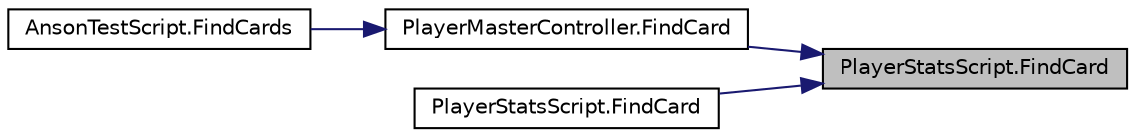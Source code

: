 digraph "PlayerStatsScript.FindCard"
{
 // LATEX_PDF_SIZE
  edge [fontname="Helvetica",fontsize="10",labelfontname="Helvetica",labelfontsize="10"];
  node [fontname="Helvetica",fontsize="10",shape=record];
  rankdir="RL";
  Node1 [label="PlayerStatsScript.FindCard",height=0.2,width=0.4,color="black", fillcolor="grey75", style="filled", fontcolor="black",tooltip="find if the player has a certain card returns the card that's found"];
  Node1 -> Node2 [dir="back",color="midnightblue",fontsize="10",style="solid"];
  Node2 [label="PlayerMasterController.FindCard",height=0.2,width=0.4,color="black", fillcolor="white", style="filled",URL="$class_player_master_controller.html#a2f3000f8cf5edfbfc03b6a8bce6cf06c",tooltip="check if the player has a card in his deck from the given list of cards it will return the cards and ..."];
  Node2 -> Node3 [dir="back",color="midnightblue",fontsize="10",style="solid"];
  Node3 [label="AnsonTestScript.FindCards",height=0.2,width=0.4,color="black", fillcolor="white", style="filled",URL="$class_anson_test_script.html#a5aa5459561a7c1f7cb500dd10193bae2",tooltip=" "];
  Node1 -> Node4 [dir="back",color="midnightblue",fontsize="10",style="solid"];
  Node4 [label="PlayerStatsScript.FindCard",height=0.2,width=0.4,color="black", fillcolor="white", style="filled",URL="$class_player_stats_script.html#a52b81eededa282574178d4eb2efa1a1d",tooltip="find if the player has a certain card from a passed list returns the list of cards that the player ha..."];
}
